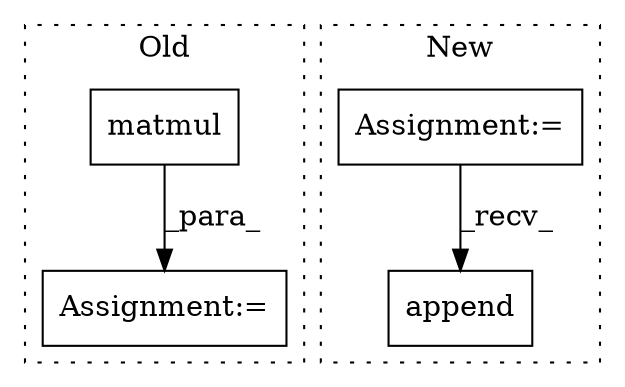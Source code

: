 digraph G {
subgraph cluster0 {
1 [label="matmul" a="32" s="3624,3646" l="7,1" shape="box"];
3 [label="Assignment:=" a="7" s="3575" l="1" shape="box"];
label = "Old";
style="dotted";
}
subgraph cluster1 {
2 [label="append" a="32" s="4086,4099" l="7,1" shape="box"];
4 [label="Assignment:=" a="7" s="2315" l="9" shape="box"];
label = "New";
style="dotted";
}
1 -> 3 [label="_para_"];
4 -> 2 [label="_recv_"];
}
